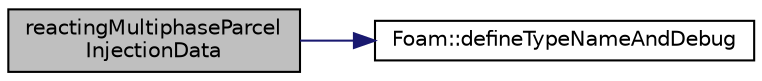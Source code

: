 digraph "reactingMultiphaseParcelInjectionData"
{
  bgcolor="transparent";
  edge [fontname="Helvetica",fontsize="10",labelfontname="Helvetica",labelfontsize="10"];
  node [fontname="Helvetica",fontsize="10",shape=record];
  rankdir="LR";
  Node1 [label="reactingMultiphaseParcel\lInjectionData",height=0.2,width=0.4,color="black", fillcolor="grey75", style="filled" fontcolor="black"];
  Node1 -> Node2 [color="midnightblue",fontsize="10",style="solid",fontname="Helvetica"];
  Node2 [label="Foam::defineTypeNameAndDebug",height=0.2,width=0.4,color="black",URL="$namespaceFoam.html#a9907f9d4272b10c75ac87c1679b77c24"];
}

